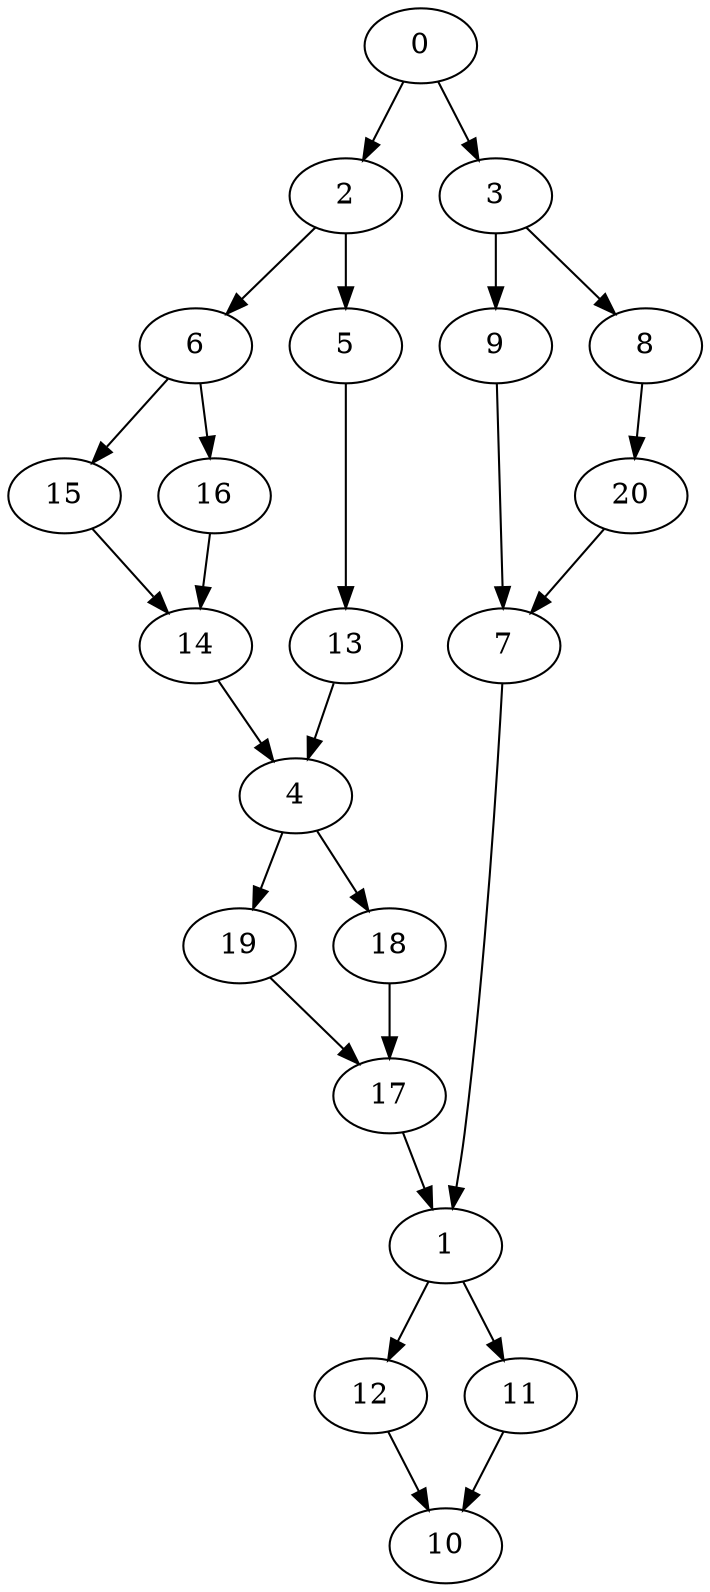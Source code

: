 digraph "SeriesParallel-MaxBf-2_Nodes_21_CCR_9.97_WeightType_Random_GB" {
	graph ["Duplicate states"=0,
		GraphType=S_P,
		"Max states in OPEN"=0,
		Modes="120000ms; topo-ordered tasks, ; Pruning: task equivalence, fixed order ready list, ; F-value: ; Optimisation: best schedule length (\
SL) optimisation on equal, ",
		NumberOfTasks=21,
		"Pruned using list schedule length"=16735,
		"States removed from OPEN"=0,
		TargetSystem="Homogeneous-16",
		"Time to schedule (ms)"=598,
		"Total idle time"=43,
		"Total schedule length"=125,
		"Total sequential time"=134,
		"Total states created"=42903
	];
	0	["Finish time"=4,
		Processor=0,
		"Start time"=0,
		Weight=4];
	2	["Finish time"=28,
		Processor=0,
		"Start time"=23,
		Weight=5];
	0 -> 2	[Weight=27];
	3	["Finish time"=14,
		Processor=0,
		"Start time"=4,
		Weight=10];
	0 -> 3	[Weight=45];
	6	["Finish time"=40,
		Processor=0,
		"Start time"=34,
		Weight=6];
	2 -> 6	[Weight=18];
	5	["Finish time"=31,
		Processor=0,
		"Start time"=28,
		Weight=3];
	2 -> 5	[Weight=72];
	15	["Finish time"=50,
		Processor=0,
		"Start time"=42,
		Weight=8];
	6 -> 15	[Weight=91];
	16	["Finish time"=42,
		Processor=0,
		"Start time"=40,
		Weight=2];
	6 -> 16	[Weight=45];
	14	["Finish time"=54,
		Processor=0,
		"Start time"=50,
		Weight=4];
	15 -> 14	[Weight=91];
	13	["Finish time"=34,
		Processor=0,
		"Start time"=31,
		Weight=3];
	5 -> 13	[Weight=72];
	16 -> 14	[Weight=18];
	4	["Finish time"=57,
		Processor=0,
		"Start time"=54,
		Weight=3];
	14 -> 4	[Weight=63];
	13 -> 4	[Weight=36];
	9	["Finish time"=23,
		Processor=0,
		"Start time"=14,
		Weight=9];
	3 -> 9	[Weight=45];
	8	["Finish time"=50,
		Processor=1,
		"Start time"=41,
		Weight=9];
	3 -> 8	[Weight=27];
	19	["Finish time"=67,
		Processor=0,
		"Start time"=64,
		Weight=3];
	4 -> 19	[Weight=54];
	18	["Finish time"=64,
		Processor=0,
		"Start time"=57,
		Weight=7];
	4 -> 18	[Weight=91];
	7	["Finish time"=89,
		Processor=0,
		"Start time"=79,
		Weight=10];
	9 -> 7	[Weight=72];
	17	["Finish time"=77,
		Processor=0,
		"Start time"=67,
		Weight=10];
	19 -> 17	[Weight=91];
	20	["Finish time"=52,
		Processor=1,
		"Start time"=50,
		Weight=2];
	8 -> 20	[Weight=18];
	20 -> 7	[Weight=27];
	18 -> 17	[Weight=36];
	1	["Finish time"=99,
		Processor=0,
		"Start time"=89,
		Weight=10];
	7 -> 1	[Weight=72];
	17 -> 1	[Weight=36];
	12	["Finish time"=108,
		Processor=0,
		"Start time"=99,
		Weight=9];
	1 -> 12	[Weight=54];
	11	["Finish time"=115,
		Processor=0,
		"Start time"=108,
		Weight=7];
	1 -> 11	[Weight=18];
	10	["Finish time"=125,
		Processor=0,
		"Start time"=115,
		Weight=10];
	12 -> 10	[Weight=72];
	11 -> 10	[Weight=45];
}
